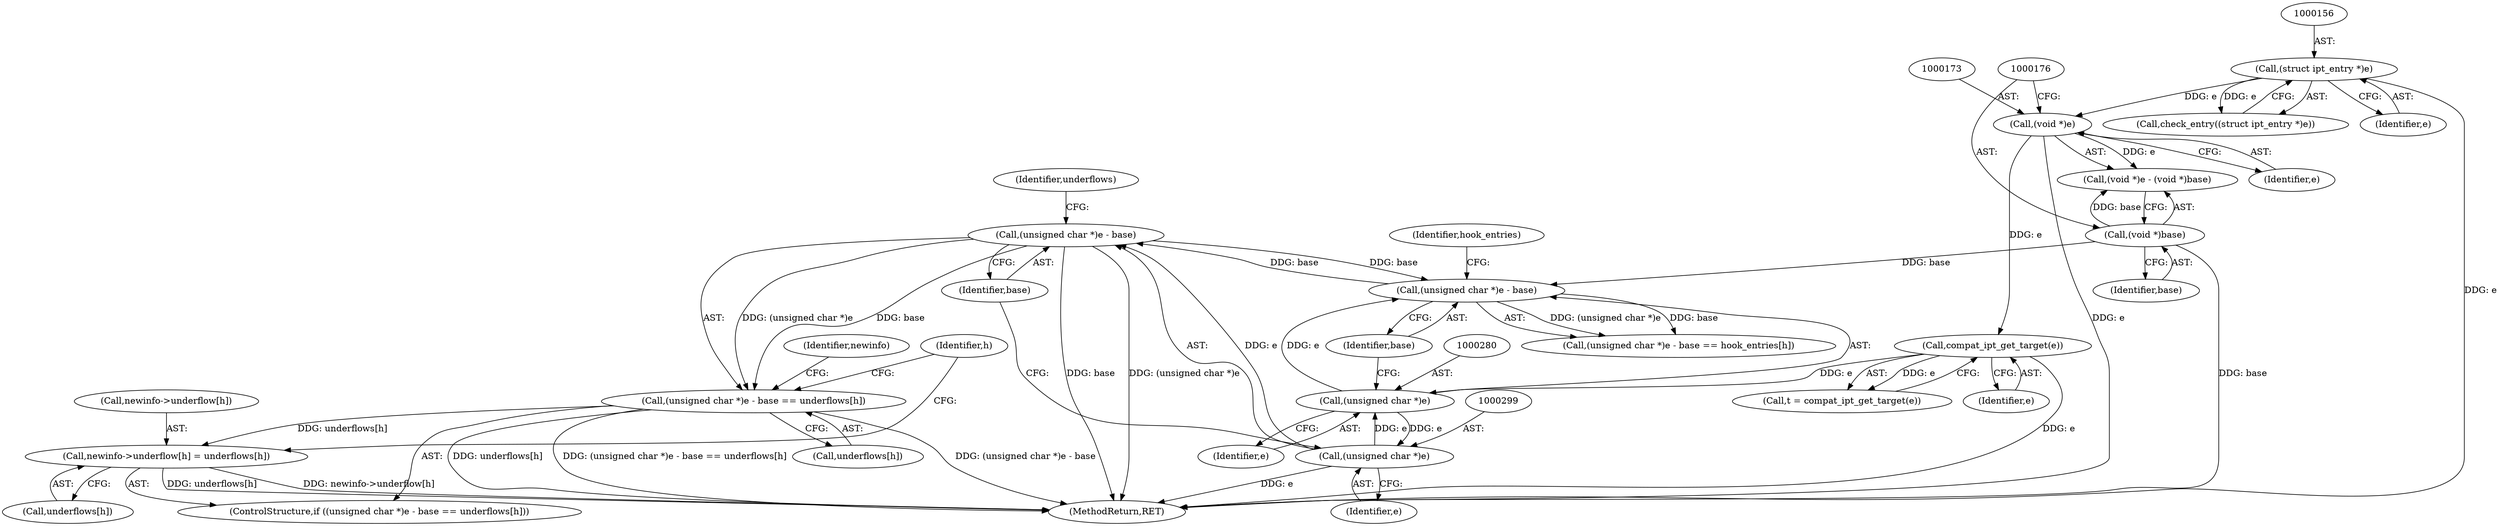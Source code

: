 digraph "0_linux_6e94e0cfb0887e4013b3b930fa6ab1fe6bb6ba91_1@array" {
"1000296" [label="(Call,(unsigned char *)e - base == underflows[h])"];
"1000297" [label="(Call,(unsigned char *)e - base)"];
"1000298" [label="(Call,(unsigned char *)e)"];
"1000279" [label="(Call,(unsigned char *)e)"];
"1000202" [label="(Call,compat_ipt_get_target(e))"];
"1000172" [label="(Call,(void *)e)"];
"1000155" [label="(Call,(struct ipt_entry *)e)"];
"1000278" [label="(Call,(unsigned char *)e - base)"];
"1000175" [label="(Call,(void *)base)"];
"1000305" [label="(Call,newinfo->underflow[h] = underflows[h])"];
"1000172" [label="(Call,(void *)e)"];
"1000295" [label="(ControlStructure,if ((unsigned char *)e - base == underflows[h]))"];
"1000174" [label="(Identifier,e)"];
"1000311" [label="(Call,underflows[h])"];
"1000302" [label="(Call,underflows[h])"];
"1000175" [label="(Call,(void *)base)"];
"1000277" [label="(Call,(unsigned char *)e - base == hook_entries[h])"];
"1000200" [label="(Call,t = compat_ipt_get_target(e))"];
"1000281" [label="(Identifier,e)"];
"1000177" [label="(Identifier,base)"];
"1000279" [label="(Call,(unsigned char *)e)"];
"1000155" [label="(Call,(struct ipt_entry *)e)"];
"1000278" [label="(Call,(unsigned char *)e - base)"];
"1000171" [label="(Call,(void *)e - (void *)base)"];
"1000282" [label="(Identifier,base)"];
"1000202" [label="(Call,compat_ipt_get_target(e))"];
"1000284" [label="(Identifier,hook_entries)"];
"1000362" [label="(MethodReturn,RET)"];
"1000301" [label="(Identifier,base)"];
"1000303" [label="(Identifier,underflows)"];
"1000308" [label="(Identifier,newinfo)"];
"1000154" [label="(Call,check_entry((struct ipt_entry *)e))"];
"1000157" [label="(Identifier,e)"];
"1000297" [label="(Call,(unsigned char *)e - base)"];
"1000305" [label="(Call,newinfo->underflow[h] = underflows[h])"];
"1000300" [label="(Identifier,e)"];
"1000306" [label="(Call,newinfo->underflow[h])"];
"1000203" [label="(Identifier,e)"];
"1000274" [label="(Identifier,h)"];
"1000296" [label="(Call,(unsigned char *)e - base == underflows[h])"];
"1000298" [label="(Call,(unsigned char *)e)"];
"1000296" -> "1000295"  [label="AST: "];
"1000296" -> "1000302"  [label="CFG: "];
"1000297" -> "1000296"  [label="AST: "];
"1000302" -> "1000296"  [label="AST: "];
"1000308" -> "1000296"  [label="CFG: "];
"1000274" -> "1000296"  [label="CFG: "];
"1000296" -> "1000362"  [label="DDG: underflows[h]"];
"1000296" -> "1000362"  [label="DDG: (unsigned char *)e - base == underflows[h]"];
"1000296" -> "1000362"  [label="DDG: (unsigned char *)e - base"];
"1000297" -> "1000296"  [label="DDG: (unsigned char *)e"];
"1000297" -> "1000296"  [label="DDG: base"];
"1000296" -> "1000305"  [label="DDG: underflows[h]"];
"1000297" -> "1000301"  [label="CFG: "];
"1000298" -> "1000297"  [label="AST: "];
"1000301" -> "1000297"  [label="AST: "];
"1000303" -> "1000297"  [label="CFG: "];
"1000297" -> "1000362"  [label="DDG: base"];
"1000297" -> "1000362"  [label="DDG: (unsigned char *)e"];
"1000297" -> "1000278"  [label="DDG: base"];
"1000298" -> "1000297"  [label="DDG: e"];
"1000278" -> "1000297"  [label="DDG: base"];
"1000298" -> "1000300"  [label="CFG: "];
"1000299" -> "1000298"  [label="AST: "];
"1000300" -> "1000298"  [label="AST: "];
"1000301" -> "1000298"  [label="CFG: "];
"1000298" -> "1000362"  [label="DDG: e"];
"1000298" -> "1000279"  [label="DDG: e"];
"1000279" -> "1000298"  [label="DDG: e"];
"1000279" -> "1000278"  [label="AST: "];
"1000279" -> "1000281"  [label="CFG: "];
"1000280" -> "1000279"  [label="AST: "];
"1000281" -> "1000279"  [label="AST: "];
"1000282" -> "1000279"  [label="CFG: "];
"1000279" -> "1000278"  [label="DDG: e"];
"1000202" -> "1000279"  [label="DDG: e"];
"1000202" -> "1000200"  [label="AST: "];
"1000202" -> "1000203"  [label="CFG: "];
"1000203" -> "1000202"  [label="AST: "];
"1000200" -> "1000202"  [label="CFG: "];
"1000202" -> "1000362"  [label="DDG: e"];
"1000202" -> "1000200"  [label="DDG: e"];
"1000172" -> "1000202"  [label="DDG: e"];
"1000172" -> "1000171"  [label="AST: "];
"1000172" -> "1000174"  [label="CFG: "];
"1000173" -> "1000172"  [label="AST: "];
"1000174" -> "1000172"  [label="AST: "];
"1000176" -> "1000172"  [label="CFG: "];
"1000172" -> "1000362"  [label="DDG: e"];
"1000172" -> "1000171"  [label="DDG: e"];
"1000155" -> "1000172"  [label="DDG: e"];
"1000155" -> "1000154"  [label="AST: "];
"1000155" -> "1000157"  [label="CFG: "];
"1000156" -> "1000155"  [label="AST: "];
"1000157" -> "1000155"  [label="AST: "];
"1000154" -> "1000155"  [label="CFG: "];
"1000155" -> "1000362"  [label="DDG: e"];
"1000155" -> "1000154"  [label="DDG: e"];
"1000278" -> "1000277"  [label="AST: "];
"1000278" -> "1000282"  [label="CFG: "];
"1000282" -> "1000278"  [label="AST: "];
"1000284" -> "1000278"  [label="CFG: "];
"1000278" -> "1000277"  [label="DDG: (unsigned char *)e"];
"1000278" -> "1000277"  [label="DDG: base"];
"1000175" -> "1000278"  [label="DDG: base"];
"1000175" -> "1000171"  [label="AST: "];
"1000175" -> "1000177"  [label="CFG: "];
"1000176" -> "1000175"  [label="AST: "];
"1000177" -> "1000175"  [label="AST: "];
"1000171" -> "1000175"  [label="CFG: "];
"1000175" -> "1000362"  [label="DDG: base"];
"1000175" -> "1000171"  [label="DDG: base"];
"1000305" -> "1000295"  [label="AST: "];
"1000305" -> "1000311"  [label="CFG: "];
"1000306" -> "1000305"  [label="AST: "];
"1000311" -> "1000305"  [label="AST: "];
"1000274" -> "1000305"  [label="CFG: "];
"1000305" -> "1000362"  [label="DDG: underflows[h]"];
"1000305" -> "1000362"  [label="DDG: newinfo->underflow[h]"];
}
